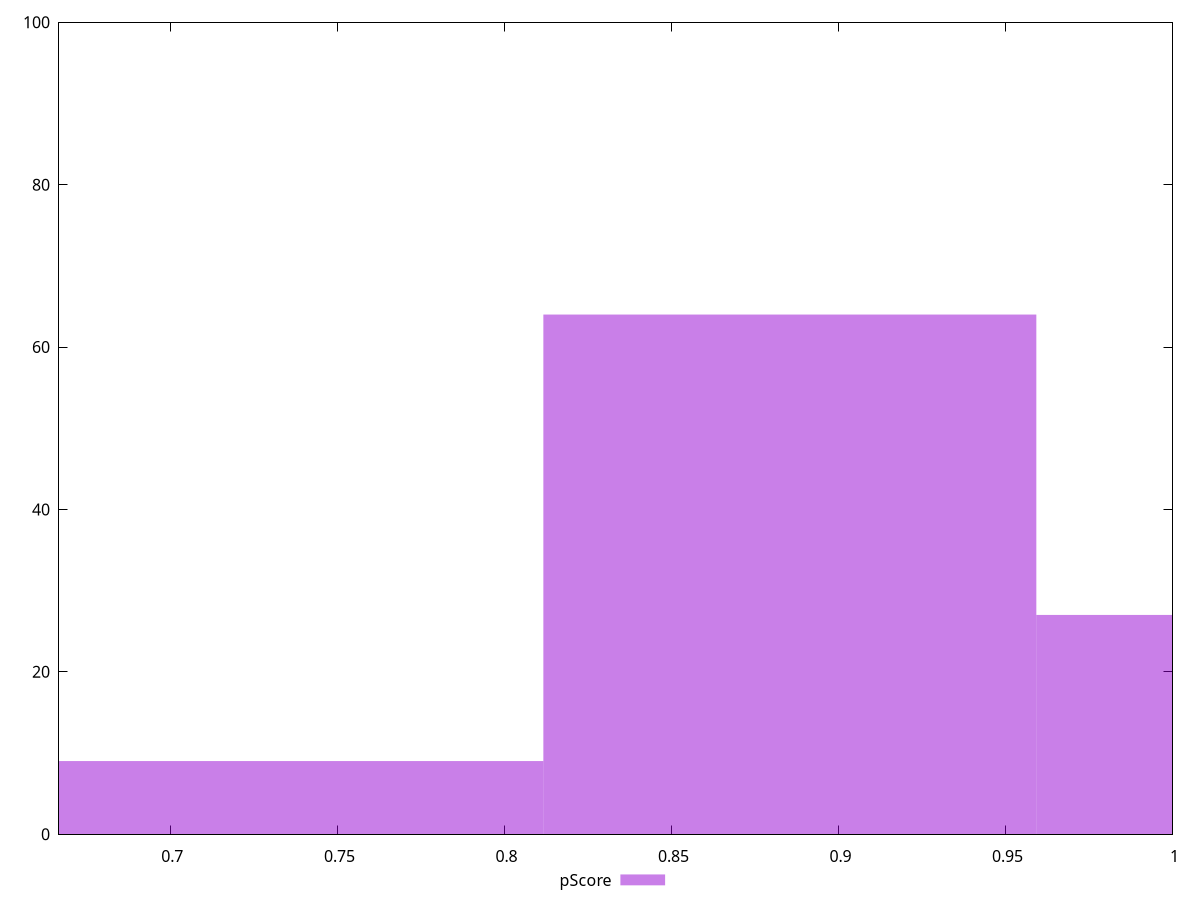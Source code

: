 reset

$pScore <<EOF
0.8854491586219484 64
0.7378742988516236 9
1.033024018392273 27
EOF

set key outside below
set boxwidth 0.14757485977032472
set xrange [0.6666666666666666:1]
set yrange [0:100]
set trange [0:100]
set style fill transparent solid 0.5 noborder
set terminal svg size 640, 490 enhanced background rgb 'white'
set output "reprap/unused-css-rules/samples/pages+cached+noexternal+nomedia+nocss+nojs/pScore/histogram.svg"

plot $pScore title "pScore" with boxes

reset
